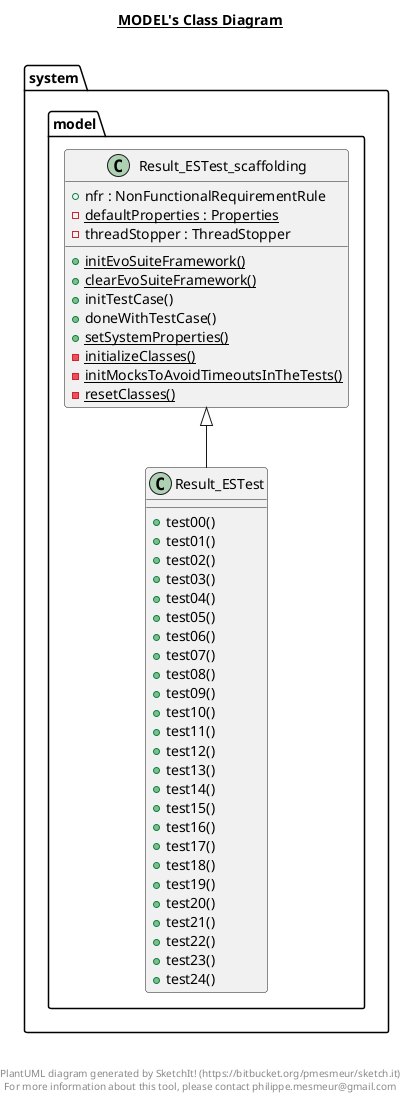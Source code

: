 @startuml

title __MODEL's Class Diagram__\n

  package system.model {
    class Result_ESTest {
        + test00()
        + test01()
        + test02()
        + test03()
        + test04()
        + test05()
        + test06()
        + test07()
        + test08()
        + test09()
        + test10()
        + test11()
        + test12()
        + test13()
        + test14()
        + test15()
        + test16()
        + test17()
        + test18()
        + test19()
        + test20()
        + test21()
        + test22()
        + test23()
        + test24()
    }
  }
  

  package system.model {
    class Result_ESTest_scaffolding {
        + nfr : NonFunctionalRequirementRule
        {static} - defaultProperties : Properties
        - threadStopper : ThreadStopper
        {static} + initEvoSuiteFramework()
        {static} + clearEvoSuiteFramework()
        + initTestCase()
        + doneWithTestCase()
        {static} + setSystemProperties()
        {static} - initializeClasses()
        {static} - initMocksToAvoidTimeoutsInTheTests()
        {static} - resetClasses()
    }
  }
  

  Result_ESTest -up-|> Result_ESTest_scaffolding


right footer


PlantUML diagram generated by SketchIt! (https://bitbucket.org/pmesmeur/sketch.it)
For more information about this tool, please contact philippe.mesmeur@gmail.com
endfooter

@enduml
